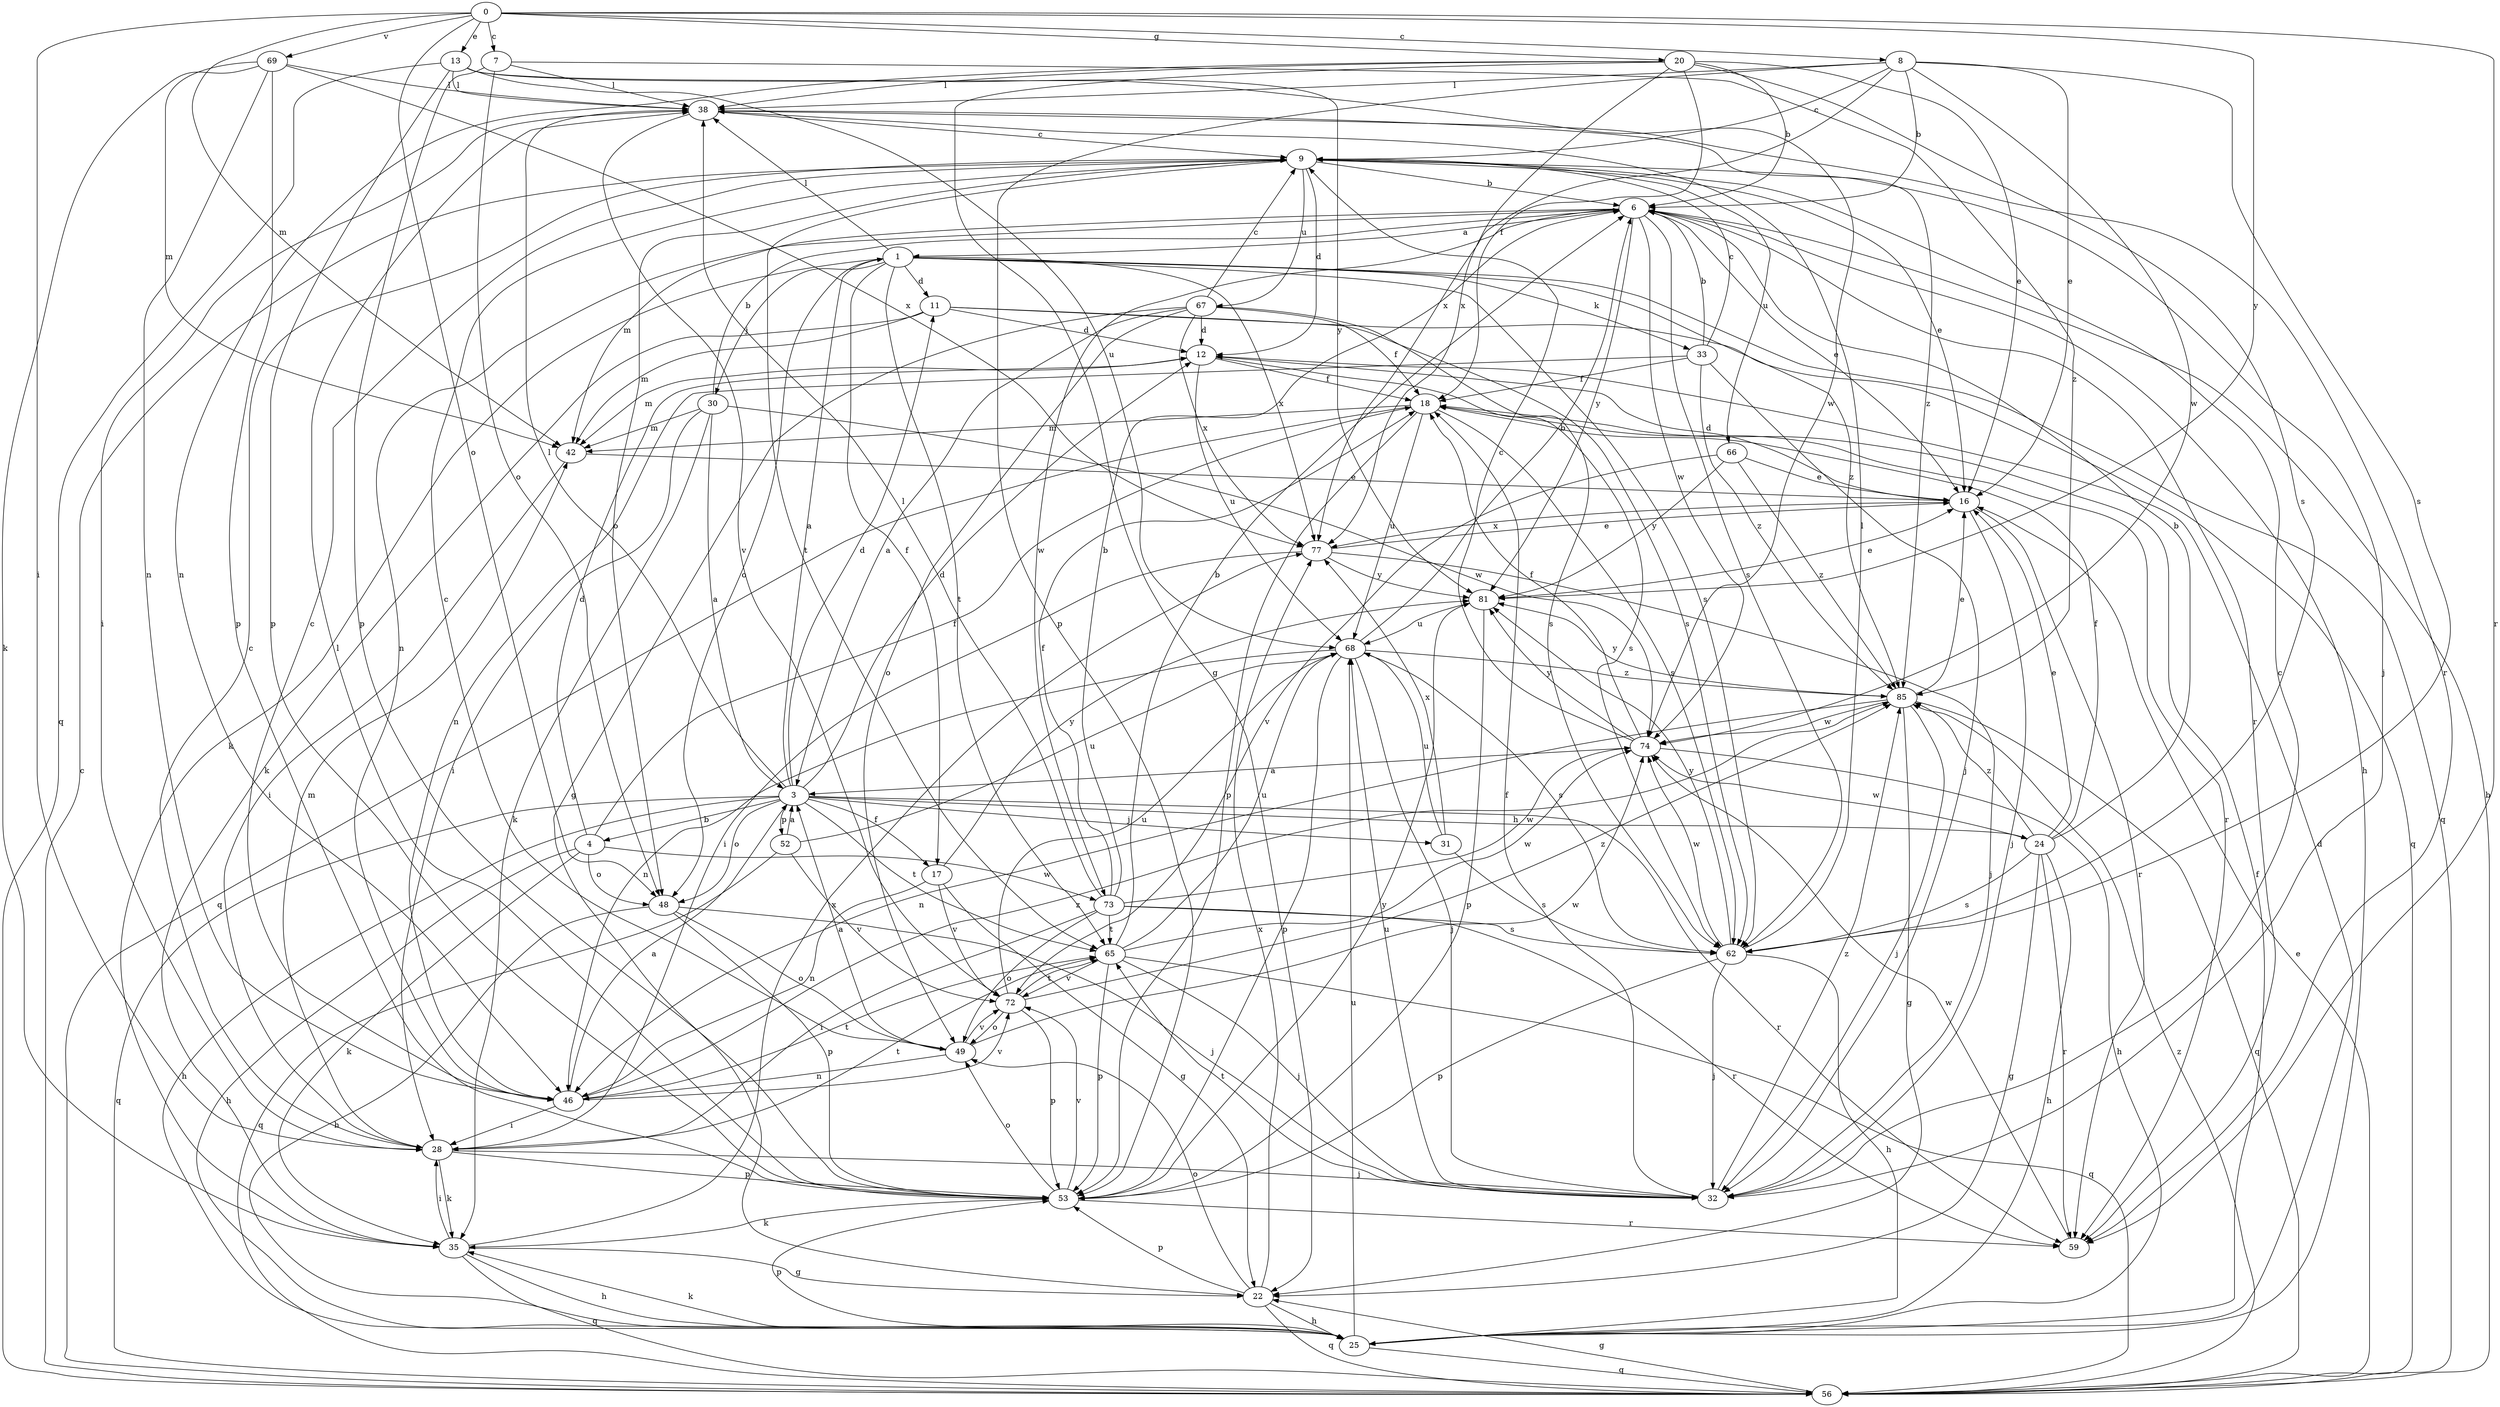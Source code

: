 strict digraph  {
0;
1;
3;
4;
6;
7;
8;
9;
11;
12;
13;
16;
17;
18;
20;
22;
24;
25;
28;
30;
31;
32;
33;
35;
38;
42;
46;
48;
49;
52;
53;
56;
59;
62;
65;
66;
67;
68;
69;
72;
73;
74;
77;
81;
85;
0 -> 7  [label=c];
0 -> 8  [label=c];
0 -> 13  [label=e];
0 -> 20  [label=g];
0 -> 28  [label=i];
0 -> 42  [label=m];
0 -> 48  [label=o];
0 -> 59  [label=r];
0 -> 69  [label=v];
0 -> 81  [label=y];
1 -> 11  [label=d];
1 -> 17  [label=f];
1 -> 30  [label=j];
1 -> 33  [label=k];
1 -> 35  [label=k];
1 -> 38  [label=l];
1 -> 48  [label=o];
1 -> 56  [label=q];
1 -> 62  [label=s];
1 -> 65  [label=t];
1 -> 77  [label=x];
1 -> 85  [label=z];
3 -> 1  [label=a];
3 -> 4  [label=b];
3 -> 11  [label=d];
3 -> 12  [label=d];
3 -> 17  [label=f];
3 -> 24  [label=h];
3 -> 25  [label=h];
3 -> 31  [label=j];
3 -> 38  [label=l];
3 -> 48  [label=o];
3 -> 52  [label=p];
3 -> 56  [label=q];
3 -> 59  [label=r];
3 -> 65  [label=t];
4 -> 12  [label=d];
4 -> 18  [label=f];
4 -> 25  [label=h];
4 -> 35  [label=k];
4 -> 48  [label=o];
4 -> 73  [label=w];
6 -> 1  [label=a];
6 -> 16  [label=e];
6 -> 25  [label=h];
6 -> 42  [label=m];
6 -> 46  [label=n];
6 -> 59  [label=r];
6 -> 62  [label=s];
6 -> 73  [label=w];
6 -> 74  [label=w];
6 -> 81  [label=y];
7 -> 38  [label=l];
7 -> 48  [label=o];
7 -> 53  [label=p];
7 -> 85  [label=z];
8 -> 6  [label=b];
8 -> 9  [label=c];
8 -> 16  [label=e];
8 -> 38  [label=l];
8 -> 53  [label=p];
8 -> 62  [label=s];
8 -> 74  [label=w];
8 -> 77  [label=x];
9 -> 6  [label=b];
9 -> 12  [label=d];
9 -> 16  [label=e];
9 -> 32  [label=j];
9 -> 48  [label=o];
9 -> 65  [label=t];
9 -> 66  [label=u];
9 -> 67  [label=u];
11 -> 12  [label=d];
11 -> 35  [label=k];
11 -> 42  [label=m];
11 -> 56  [label=q];
11 -> 62  [label=s];
12 -> 18  [label=f];
12 -> 42  [label=m];
12 -> 62  [label=s];
12 -> 68  [label=u];
13 -> 38  [label=l];
13 -> 53  [label=p];
13 -> 56  [label=q];
13 -> 68  [label=u];
13 -> 74  [label=w];
13 -> 81  [label=y];
16 -> 12  [label=d];
16 -> 32  [label=j];
16 -> 59  [label=r];
16 -> 77  [label=x];
17 -> 22  [label=g];
17 -> 46  [label=n];
17 -> 72  [label=v];
17 -> 81  [label=y];
18 -> 42  [label=m];
18 -> 53  [label=p];
18 -> 56  [label=q];
18 -> 59  [label=r];
18 -> 62  [label=s];
18 -> 68  [label=u];
20 -> 6  [label=b];
20 -> 16  [label=e];
20 -> 18  [label=f];
20 -> 22  [label=g];
20 -> 38  [label=l];
20 -> 46  [label=n];
20 -> 62  [label=s];
20 -> 77  [label=x];
22 -> 25  [label=h];
22 -> 49  [label=o];
22 -> 53  [label=p];
22 -> 56  [label=q];
22 -> 77  [label=x];
24 -> 6  [label=b];
24 -> 16  [label=e];
24 -> 18  [label=f];
24 -> 22  [label=g];
24 -> 25  [label=h];
24 -> 59  [label=r];
24 -> 62  [label=s];
24 -> 74  [label=w];
24 -> 85  [label=z];
25 -> 12  [label=d];
25 -> 18  [label=f];
25 -> 35  [label=k];
25 -> 53  [label=p];
25 -> 56  [label=q];
25 -> 68  [label=u];
28 -> 9  [label=c];
28 -> 32  [label=j];
28 -> 35  [label=k];
28 -> 42  [label=m];
28 -> 53  [label=p];
28 -> 65  [label=t];
30 -> 3  [label=a];
30 -> 6  [label=b];
30 -> 28  [label=i];
30 -> 35  [label=k];
30 -> 42  [label=m];
30 -> 74  [label=w];
31 -> 62  [label=s];
31 -> 68  [label=u];
31 -> 77  [label=x];
32 -> 9  [label=c];
32 -> 18  [label=f];
32 -> 65  [label=t];
32 -> 68  [label=u];
32 -> 85  [label=z];
33 -> 6  [label=b];
33 -> 9  [label=c];
33 -> 18  [label=f];
33 -> 32  [label=j];
33 -> 46  [label=n];
33 -> 85  [label=z];
35 -> 22  [label=g];
35 -> 25  [label=h];
35 -> 28  [label=i];
35 -> 56  [label=q];
35 -> 77  [label=x];
38 -> 9  [label=c];
38 -> 28  [label=i];
38 -> 59  [label=r];
38 -> 72  [label=v];
38 -> 85  [label=z];
42 -> 16  [label=e];
42 -> 28  [label=i];
46 -> 3  [label=a];
46 -> 9  [label=c];
46 -> 28  [label=i];
46 -> 65  [label=t];
46 -> 72  [label=v];
46 -> 85  [label=z];
48 -> 25  [label=h];
48 -> 32  [label=j];
48 -> 49  [label=o];
48 -> 53  [label=p];
49 -> 3  [label=a];
49 -> 9  [label=c];
49 -> 46  [label=n];
49 -> 72  [label=v];
49 -> 74  [label=w];
52 -> 3  [label=a];
52 -> 56  [label=q];
52 -> 68  [label=u];
52 -> 72  [label=v];
53 -> 35  [label=k];
53 -> 38  [label=l];
53 -> 49  [label=o];
53 -> 59  [label=r];
53 -> 72  [label=v];
53 -> 81  [label=y];
56 -> 6  [label=b];
56 -> 9  [label=c];
56 -> 16  [label=e];
56 -> 22  [label=g];
56 -> 85  [label=z];
59 -> 74  [label=w];
62 -> 25  [label=h];
62 -> 32  [label=j];
62 -> 38  [label=l];
62 -> 53  [label=p];
62 -> 74  [label=w];
62 -> 81  [label=y];
65 -> 6  [label=b];
65 -> 32  [label=j];
65 -> 53  [label=p];
65 -> 56  [label=q];
65 -> 68  [label=u];
65 -> 72  [label=v];
65 -> 74  [label=w];
66 -> 16  [label=e];
66 -> 72  [label=v];
66 -> 81  [label=y];
66 -> 85  [label=z];
67 -> 3  [label=a];
67 -> 9  [label=c];
67 -> 12  [label=d];
67 -> 18  [label=f];
67 -> 22  [label=g];
67 -> 49  [label=o];
67 -> 62  [label=s];
67 -> 77  [label=x];
68 -> 6  [label=b];
68 -> 32  [label=j];
68 -> 46  [label=n];
68 -> 53  [label=p];
68 -> 62  [label=s];
68 -> 85  [label=z];
69 -> 35  [label=k];
69 -> 38  [label=l];
69 -> 42  [label=m];
69 -> 46  [label=n];
69 -> 53  [label=p];
69 -> 77  [label=x];
72 -> 49  [label=o];
72 -> 53  [label=p];
72 -> 65  [label=t];
72 -> 68  [label=u];
72 -> 85  [label=z];
73 -> 6  [label=b];
73 -> 18  [label=f];
73 -> 28  [label=i];
73 -> 38  [label=l];
73 -> 49  [label=o];
73 -> 59  [label=r];
73 -> 62  [label=s];
73 -> 65  [label=t];
73 -> 74  [label=w];
74 -> 3  [label=a];
74 -> 9  [label=c];
74 -> 18  [label=f];
74 -> 25  [label=h];
74 -> 81  [label=y];
77 -> 16  [label=e];
77 -> 28  [label=i];
77 -> 32  [label=j];
77 -> 81  [label=y];
81 -> 16  [label=e];
81 -> 53  [label=p];
81 -> 68  [label=u];
85 -> 16  [label=e];
85 -> 22  [label=g];
85 -> 32  [label=j];
85 -> 46  [label=n];
85 -> 56  [label=q];
85 -> 74  [label=w];
85 -> 81  [label=y];
}
